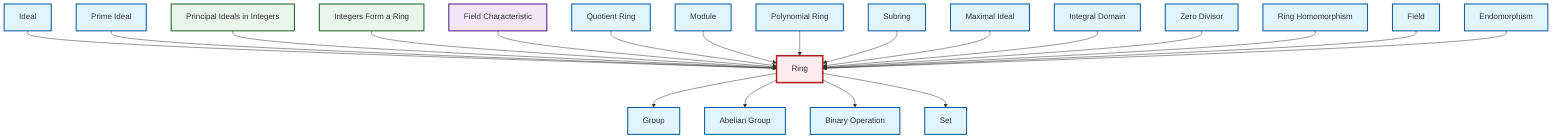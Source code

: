 graph TD
    classDef definition fill:#e1f5fe,stroke:#01579b,stroke-width:2px
    classDef theorem fill:#f3e5f5,stroke:#4a148c,stroke-width:2px
    classDef axiom fill:#fff3e0,stroke:#e65100,stroke-width:2px
    classDef example fill:#e8f5e9,stroke:#1b5e20,stroke-width:2px
    classDef current fill:#ffebee,stroke:#b71c1c,stroke-width:3px
    def-binary-operation["Binary Operation"]:::definition
    def-group["Group"]:::definition
    def-zero-divisor["Zero Divisor"]:::definition
    ex-integers-ring["Integers Form a Ring"]:::example
    def-subring["Subring"]:::definition
    def-abelian-group["Abelian Group"]:::definition
    def-ring["Ring"]:::definition
    def-maximal-ideal["Maximal Ideal"]:::definition
    def-field["Field"]:::definition
    def-quotient-ring["Quotient Ring"]:::definition
    thm-field-characteristic["Field Characteristic"]:::theorem
    def-prime-ideal["Prime Ideal"]:::definition
    def-ring-homomorphism["Ring Homomorphism"]:::definition
    def-set["Set"]:::definition
    ex-principal-ideal["Principal Ideals in Integers"]:::example
    def-integral-domain["Integral Domain"]:::definition
    def-ideal["Ideal"]:::definition
    def-module["Module"]:::definition
    def-endomorphism["Endomorphism"]:::definition
    def-polynomial-ring["Polynomial Ring"]:::definition
    def-ring --> def-group
    def-ideal --> def-ring
    def-prime-ideal --> def-ring
    ex-principal-ideal --> def-ring
    def-ring --> def-abelian-group
    ex-integers-ring --> def-ring
    thm-field-characteristic --> def-ring
    def-quotient-ring --> def-ring
    def-module --> def-ring
    def-polynomial-ring --> def-ring
    def-ring --> def-binary-operation
    def-ring --> def-set
    def-subring --> def-ring
    def-maximal-ideal --> def-ring
    def-integral-domain --> def-ring
    def-zero-divisor --> def-ring
    def-ring-homomorphism --> def-ring
    def-field --> def-ring
    def-endomorphism --> def-ring
    class def-ring current